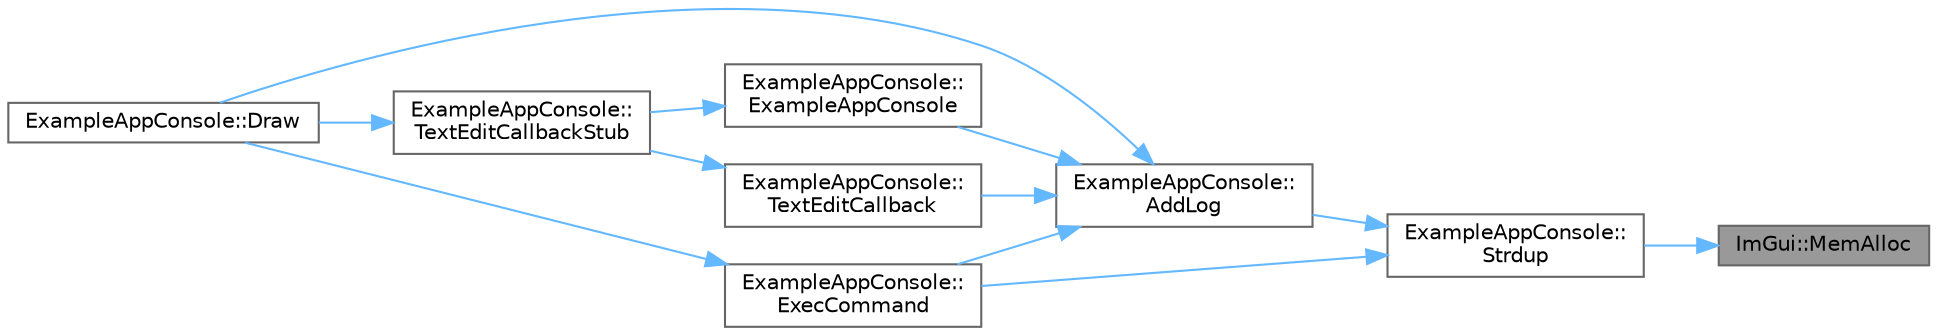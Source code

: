 digraph "ImGui::MemAlloc"
{
 // LATEX_PDF_SIZE
  bgcolor="transparent";
  edge [fontname=Helvetica,fontsize=10,labelfontname=Helvetica,labelfontsize=10];
  node [fontname=Helvetica,fontsize=10,shape=box,height=0.2,width=0.4];
  rankdir="RL";
  Node1 [id="Node000001",label="ImGui::MemAlloc",height=0.2,width=0.4,color="gray40", fillcolor="grey60", style="filled", fontcolor="black",tooltip=" "];
  Node1 -> Node2 [id="edge1_Node000001_Node000002",dir="back",color="steelblue1",style="solid",tooltip=" "];
  Node2 [id="Node000002",label="ExampleAppConsole::\lStrdup",height=0.2,width=0.4,color="grey40", fillcolor="white", style="filled",URL="$struct_example_app_console.html#ab81253ac3575f7fcd63a61c7f5820913",tooltip=" "];
  Node2 -> Node3 [id="edge2_Node000002_Node000003",dir="back",color="steelblue1",style="solid",tooltip=" "];
  Node3 [id="Node000003",label="ExampleAppConsole::\lAddLog",height=0.2,width=0.4,color="grey40", fillcolor="white", style="filled",URL="$struct_example_app_console.html#a719354ce6be7481923a5fd702e785952",tooltip=" "];
  Node3 -> Node4 [id="edge3_Node000003_Node000004",dir="back",color="steelblue1",style="solid",tooltip=" "];
  Node4 [id="Node000004",label="ExampleAppConsole::Draw",height=0.2,width=0.4,color="grey40", fillcolor="white", style="filled",URL="$struct_example_app_console.html#a0518a09c7e8648dd52c7c06df19ac17a",tooltip=" "];
  Node3 -> Node5 [id="edge4_Node000003_Node000005",dir="back",color="steelblue1",style="solid",tooltip=" "];
  Node5 [id="Node000005",label="ExampleAppConsole::\lExampleAppConsole",height=0.2,width=0.4,color="grey40", fillcolor="white", style="filled",URL="$struct_example_app_console.html#a405521e6aa8f97954b67315baf8d6147",tooltip=" "];
  Node5 -> Node6 [id="edge5_Node000005_Node000006",dir="back",color="steelblue1",style="solid",tooltip=" "];
  Node6 [id="Node000006",label="ExampleAppConsole::\lTextEditCallbackStub",height=0.2,width=0.4,color="grey40", fillcolor="white", style="filled",URL="$struct_example_app_console.html#a394debe3cbf3cfd93b9bfd2835a4fdec",tooltip=" "];
  Node6 -> Node4 [id="edge6_Node000006_Node000004",dir="back",color="steelblue1",style="solid",tooltip=" "];
  Node3 -> Node7 [id="edge7_Node000003_Node000007",dir="back",color="steelblue1",style="solid",tooltip=" "];
  Node7 [id="Node000007",label="ExampleAppConsole::\lExecCommand",height=0.2,width=0.4,color="grey40", fillcolor="white", style="filled",URL="$struct_example_app_console.html#aa1e8bf1f3795cbc41597e1ff081c6589",tooltip=" "];
  Node7 -> Node4 [id="edge8_Node000007_Node000004",dir="back",color="steelblue1",style="solid",tooltip=" "];
  Node3 -> Node8 [id="edge9_Node000003_Node000008",dir="back",color="steelblue1",style="solid",tooltip=" "];
  Node8 [id="Node000008",label="ExampleAppConsole::\lTextEditCallback",height=0.2,width=0.4,color="grey40", fillcolor="white", style="filled",URL="$struct_example_app_console.html#a0bc85c5dd2bef56ae1a64697be00ec87",tooltip=" "];
  Node8 -> Node6 [id="edge10_Node000008_Node000006",dir="back",color="steelblue1",style="solid",tooltip=" "];
  Node2 -> Node7 [id="edge11_Node000002_Node000007",dir="back",color="steelblue1",style="solid",tooltip=" "];
}
